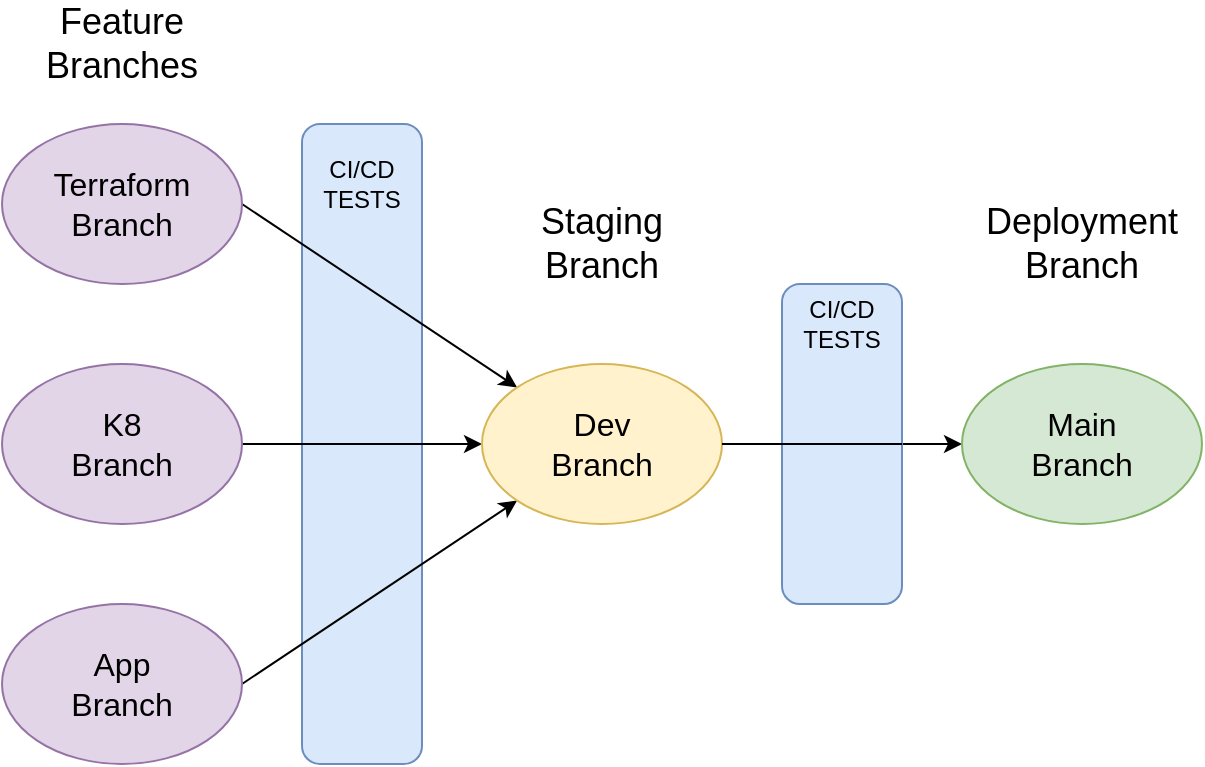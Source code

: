 <mxfile version="14.7.7" type="github"><diagram id="C5RBs43oDa-KdzZeNtuy" name="Page-1"><mxGraphModel dx="740" dy="1143" grid="1" gridSize="10" guides="1" tooltips="1" connect="1" arrows="1" fold="1" page="1" pageScale="1" pageWidth="827" pageHeight="1169" math="0" shadow="0"><root><mxCell id="WIyWlLk6GJQsqaUBKTNV-0"/><mxCell id="WIyWlLk6GJQsqaUBKTNV-1" parent="WIyWlLk6GJQsqaUBKTNV-0"/><mxCell id="igPUQAhgrNbxx1Y-yZDv-14" value="" style="rounded=1;whiteSpace=wrap;html=1;fillColor=#dae8fc;strokeColor=#6c8ebf;" vertex="1" parent="WIyWlLk6GJQsqaUBKTNV-1"><mxGeometry x="270" y="200" width="60" height="320" as="geometry"/></mxCell><mxCell id="igPUQAhgrNbxx1Y-yZDv-5" style="rounded=0;orthogonalLoop=1;jettySize=auto;html=1;exitX=1;exitY=0.5;exitDx=0;exitDy=0;entryX=0;entryY=0;entryDx=0;entryDy=0;" edge="1" parent="WIyWlLk6GJQsqaUBKTNV-1" source="igPUQAhgrNbxx1Y-yZDv-0" target="igPUQAhgrNbxx1Y-yZDv-3"><mxGeometry relative="1" as="geometry"/></mxCell><mxCell id="igPUQAhgrNbxx1Y-yZDv-0" value="&lt;font style=&quot;font-size: 16px&quot;&gt;Terraform&lt;br&gt;Branch&lt;/font&gt;" style="ellipse;whiteSpace=wrap;html=1;fillColor=#e1d5e7;strokeColor=#9673a6;" vertex="1" parent="WIyWlLk6GJQsqaUBKTNV-1"><mxGeometry x="120" y="200" width="120" height="80" as="geometry"/></mxCell><mxCell id="igPUQAhgrNbxx1Y-yZDv-6" style="edgeStyle=none;rounded=0;orthogonalLoop=1;jettySize=auto;html=1;exitX=1;exitY=0.5;exitDx=0;exitDy=0;entryX=0;entryY=0.5;entryDx=0;entryDy=0;" edge="1" parent="WIyWlLk6GJQsqaUBKTNV-1" source="igPUQAhgrNbxx1Y-yZDv-1" target="igPUQAhgrNbxx1Y-yZDv-3"><mxGeometry relative="1" as="geometry"/></mxCell><mxCell id="igPUQAhgrNbxx1Y-yZDv-1" value="&lt;span style=&quot;font-size: 16px&quot;&gt;K8&lt;br&gt;&lt;/span&gt;&lt;font style=&quot;font-size: 16px&quot;&gt;Branch&lt;/font&gt;" style="ellipse;whiteSpace=wrap;html=1;fillColor=#e1d5e7;strokeColor=#9673a6;" vertex="1" parent="WIyWlLk6GJQsqaUBKTNV-1"><mxGeometry x="120" y="320" width="120" height="80" as="geometry"/></mxCell><mxCell id="igPUQAhgrNbxx1Y-yZDv-7" style="edgeStyle=none;rounded=0;orthogonalLoop=1;jettySize=auto;html=1;exitX=1;exitY=0.5;exitDx=0;exitDy=0;entryX=0;entryY=1;entryDx=0;entryDy=0;" edge="1" parent="WIyWlLk6GJQsqaUBKTNV-1" source="igPUQAhgrNbxx1Y-yZDv-2" target="igPUQAhgrNbxx1Y-yZDv-3"><mxGeometry relative="1" as="geometry"/></mxCell><mxCell id="igPUQAhgrNbxx1Y-yZDv-2" value="&lt;span style=&quot;font-size: 16px&quot;&gt;App&lt;br&gt;&lt;/span&gt;&lt;font style=&quot;font-size: 16px&quot;&gt;Branch&lt;/font&gt;" style="ellipse;whiteSpace=wrap;html=1;fillColor=#e1d5e7;strokeColor=#9673a6;" vertex="1" parent="WIyWlLk6GJQsqaUBKTNV-1"><mxGeometry x="120" y="440" width="120" height="80" as="geometry"/></mxCell><mxCell id="igPUQAhgrNbxx1Y-yZDv-8" style="edgeStyle=none;rounded=0;orthogonalLoop=1;jettySize=auto;html=1;exitX=1;exitY=0.5;exitDx=0;exitDy=0;startArrow=none;" edge="1" parent="WIyWlLk6GJQsqaUBKTNV-1" source="igPUQAhgrNbxx1Y-yZDv-16" target="igPUQAhgrNbxx1Y-yZDv-4"><mxGeometry relative="1" as="geometry"/></mxCell><mxCell id="igPUQAhgrNbxx1Y-yZDv-3" value="&lt;font style=&quot;font-size: 16px&quot;&gt;Dev&lt;br&gt;Branch&lt;/font&gt;" style="ellipse;whiteSpace=wrap;html=1;fillColor=#fff2cc;strokeColor=#d6b656;" vertex="1" parent="WIyWlLk6GJQsqaUBKTNV-1"><mxGeometry x="360" y="320" width="120" height="80" as="geometry"/></mxCell><mxCell id="igPUQAhgrNbxx1Y-yZDv-4" value="&lt;font style=&quot;font-size: 16px&quot;&gt;Main&lt;br&gt;Branch&lt;/font&gt;" style="ellipse;whiteSpace=wrap;html=1;fillColor=#d5e8d4;strokeColor=#82b366;" vertex="1" parent="WIyWlLk6GJQsqaUBKTNV-1"><mxGeometry x="600" y="320" width="120" height="80" as="geometry"/></mxCell><mxCell id="igPUQAhgrNbxx1Y-yZDv-9" value="&lt;font style=&quot;font-size: 18px&quot;&gt;Feature Branches&lt;/font&gt;" style="text;html=1;strokeColor=none;fillColor=none;align=center;verticalAlign=middle;whiteSpace=wrap;rounded=0;" vertex="1" parent="WIyWlLk6GJQsqaUBKTNV-1"><mxGeometry x="120" y="150" width="120" height="20" as="geometry"/></mxCell><mxCell id="igPUQAhgrNbxx1Y-yZDv-10" value="&lt;font style=&quot;font-size: 18px&quot;&gt;Staging Branch&lt;/font&gt;" style="text;html=1;strokeColor=none;fillColor=none;align=center;verticalAlign=middle;whiteSpace=wrap;rounded=0;" vertex="1" parent="WIyWlLk6GJQsqaUBKTNV-1"><mxGeometry x="360" y="250" width="120" height="20" as="geometry"/></mxCell><mxCell id="igPUQAhgrNbxx1Y-yZDv-11" value="&lt;font style=&quot;font-size: 18px&quot;&gt;Deployment&lt;br&gt;Branch&lt;/font&gt;" style="text;html=1;strokeColor=none;fillColor=none;align=center;verticalAlign=middle;whiteSpace=wrap;rounded=0;" vertex="1" parent="WIyWlLk6GJQsqaUBKTNV-1"><mxGeometry x="600" y="250" width="120" height="20" as="geometry"/></mxCell><mxCell id="igPUQAhgrNbxx1Y-yZDv-12" value="CI/CD&lt;br&gt;TESTS" style="text;html=1;strokeColor=none;fillColor=none;align=center;verticalAlign=middle;whiteSpace=wrap;rounded=0;" vertex="1" parent="WIyWlLk6GJQsqaUBKTNV-1"><mxGeometry x="280" y="220" width="40" height="20" as="geometry"/></mxCell><mxCell id="igPUQAhgrNbxx1Y-yZDv-16" value="" style="rounded=1;whiteSpace=wrap;html=1;fillColor=#dae8fc;strokeColor=#6c8ebf;" vertex="1" parent="WIyWlLk6GJQsqaUBKTNV-1"><mxGeometry x="510" y="280" width="60" height="160" as="geometry"/></mxCell><mxCell id="igPUQAhgrNbxx1Y-yZDv-17" value="" style="edgeStyle=none;rounded=0;orthogonalLoop=1;jettySize=auto;html=1;exitX=1;exitY=0.5;exitDx=0;exitDy=0;endArrow=none;entryX=1;entryY=0.5;entryDx=0;entryDy=0;" edge="1" parent="WIyWlLk6GJQsqaUBKTNV-1" source="igPUQAhgrNbxx1Y-yZDv-3" target="igPUQAhgrNbxx1Y-yZDv-16"><mxGeometry relative="1" as="geometry"><mxPoint x="480" y="360" as="sourcePoint"/><mxPoint x="600" y="360" as="targetPoint"/></mxGeometry></mxCell><mxCell id="igPUQAhgrNbxx1Y-yZDv-18" value="CI/CD&lt;br&gt;TESTS" style="text;html=1;strokeColor=none;fillColor=none;align=center;verticalAlign=middle;whiteSpace=wrap;rounded=0;" vertex="1" parent="WIyWlLk6GJQsqaUBKTNV-1"><mxGeometry x="520" y="290" width="40" height="20" as="geometry"/></mxCell></root></mxGraphModel></diagram></mxfile>